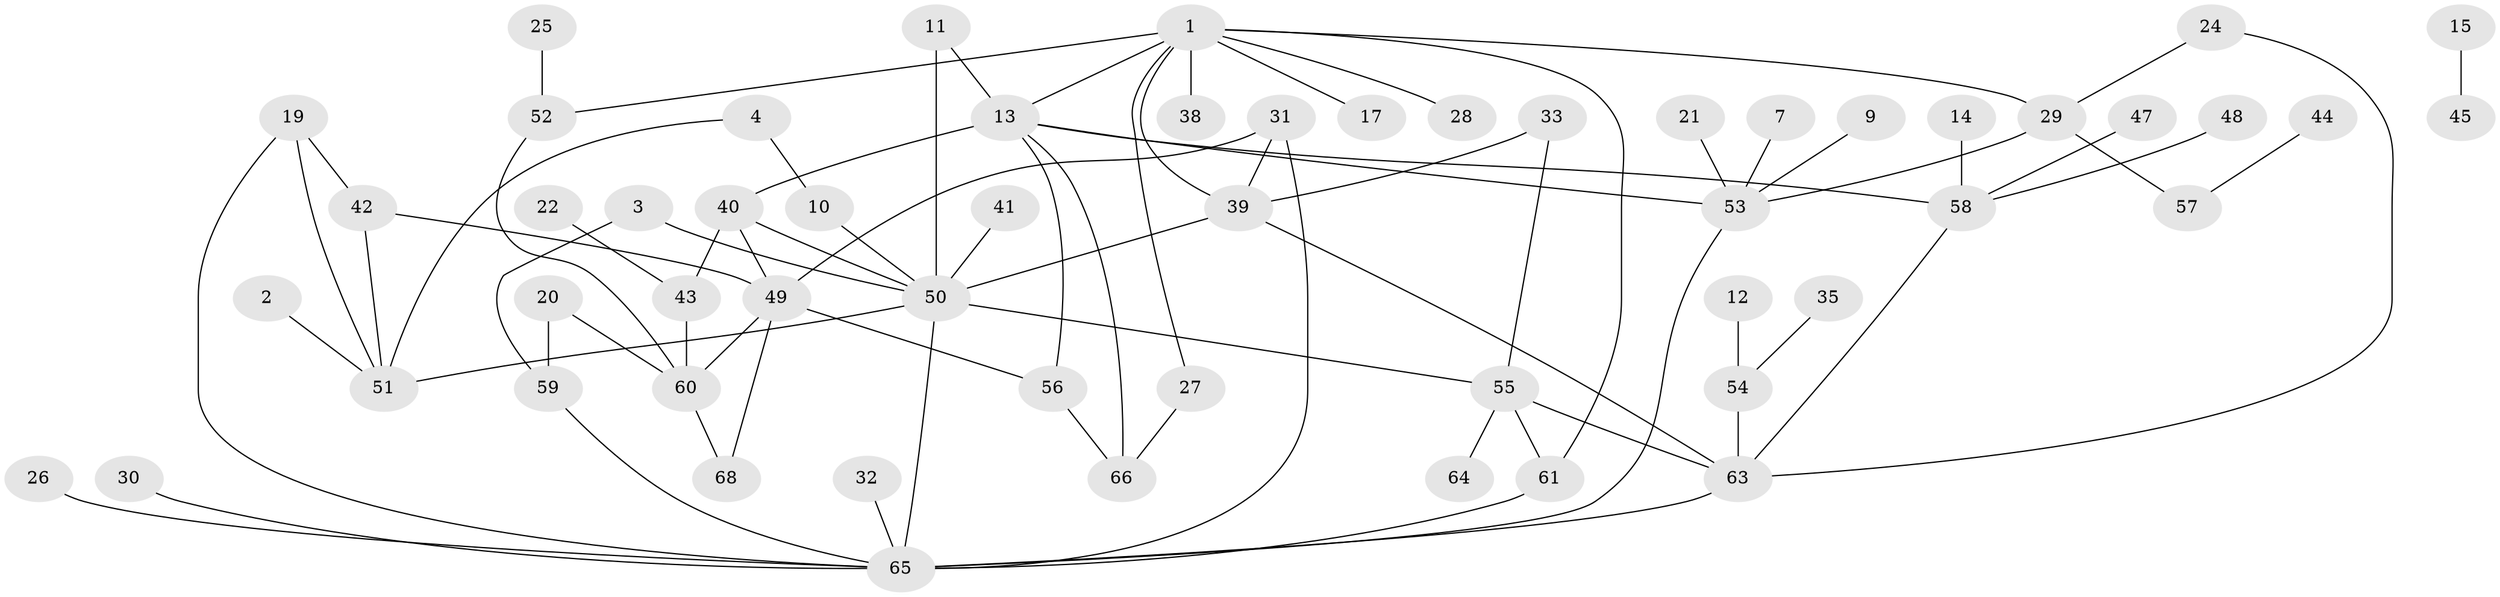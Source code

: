 // original degree distribution, {4: 0.13970588235294118, 1: 0.25, 6: 0.022058823529411766, 2: 0.2867647058823529, 5: 0.03676470588235294, 3: 0.18382352941176472, 0: 0.08088235294117647}
// Generated by graph-tools (version 1.1) at 2025/25/03/09/25 03:25:18]
// undirected, 56 vertices, 79 edges
graph export_dot {
graph [start="1"]
  node [color=gray90,style=filled];
  1;
  2;
  3;
  4;
  7;
  9;
  10;
  11;
  12;
  13;
  14;
  15;
  17;
  19;
  20;
  21;
  22;
  24;
  25;
  26;
  27;
  28;
  29;
  30;
  31;
  32;
  33;
  35;
  38;
  39;
  40;
  41;
  42;
  43;
  44;
  45;
  47;
  48;
  49;
  50;
  51;
  52;
  53;
  54;
  55;
  56;
  57;
  58;
  59;
  60;
  61;
  63;
  64;
  65;
  66;
  68;
  1 -- 13 [weight=1.0];
  1 -- 17 [weight=1.0];
  1 -- 27 [weight=1.0];
  1 -- 28 [weight=1.0];
  1 -- 29 [weight=2.0];
  1 -- 38 [weight=1.0];
  1 -- 39 [weight=2.0];
  1 -- 52 [weight=1.0];
  1 -- 61 [weight=1.0];
  2 -- 51 [weight=1.0];
  3 -- 50 [weight=1.0];
  3 -- 59 [weight=1.0];
  4 -- 10 [weight=1.0];
  4 -- 51 [weight=1.0];
  7 -- 53 [weight=1.0];
  9 -- 53 [weight=1.0];
  10 -- 50 [weight=1.0];
  11 -- 13 [weight=1.0];
  11 -- 50 [weight=2.0];
  12 -- 54 [weight=1.0];
  13 -- 40 [weight=1.0];
  13 -- 53 [weight=1.0];
  13 -- 56 [weight=1.0];
  13 -- 58 [weight=1.0];
  13 -- 66 [weight=1.0];
  14 -- 58 [weight=1.0];
  15 -- 45 [weight=1.0];
  19 -- 42 [weight=1.0];
  19 -- 51 [weight=1.0];
  19 -- 65 [weight=1.0];
  20 -- 59 [weight=2.0];
  20 -- 60 [weight=1.0];
  21 -- 53 [weight=1.0];
  22 -- 43 [weight=1.0];
  24 -- 29 [weight=1.0];
  24 -- 63 [weight=1.0];
  25 -- 52 [weight=1.0];
  26 -- 65 [weight=1.0];
  27 -- 66 [weight=1.0];
  29 -- 53 [weight=1.0];
  29 -- 57 [weight=1.0];
  30 -- 65 [weight=1.0];
  31 -- 39 [weight=1.0];
  31 -- 49 [weight=1.0];
  31 -- 65 [weight=1.0];
  32 -- 65 [weight=1.0];
  33 -- 39 [weight=1.0];
  33 -- 55 [weight=1.0];
  35 -- 54 [weight=1.0];
  39 -- 50 [weight=1.0];
  39 -- 63 [weight=1.0];
  40 -- 43 [weight=1.0];
  40 -- 49 [weight=1.0];
  40 -- 50 [weight=1.0];
  41 -- 50 [weight=2.0];
  42 -- 49 [weight=1.0];
  42 -- 51 [weight=1.0];
  43 -- 60 [weight=1.0];
  44 -- 57 [weight=1.0];
  47 -- 58 [weight=1.0];
  48 -- 58 [weight=1.0];
  49 -- 56 [weight=1.0];
  49 -- 60 [weight=1.0];
  49 -- 68 [weight=1.0];
  50 -- 51 [weight=1.0];
  50 -- 55 [weight=1.0];
  50 -- 65 [weight=1.0];
  52 -- 60 [weight=1.0];
  53 -- 65 [weight=1.0];
  54 -- 63 [weight=1.0];
  55 -- 61 [weight=1.0];
  55 -- 63 [weight=1.0];
  55 -- 64 [weight=1.0];
  56 -- 66 [weight=1.0];
  58 -- 63 [weight=1.0];
  59 -- 65 [weight=1.0];
  60 -- 68 [weight=1.0];
  61 -- 65 [weight=1.0];
  63 -- 65 [weight=1.0];
}
